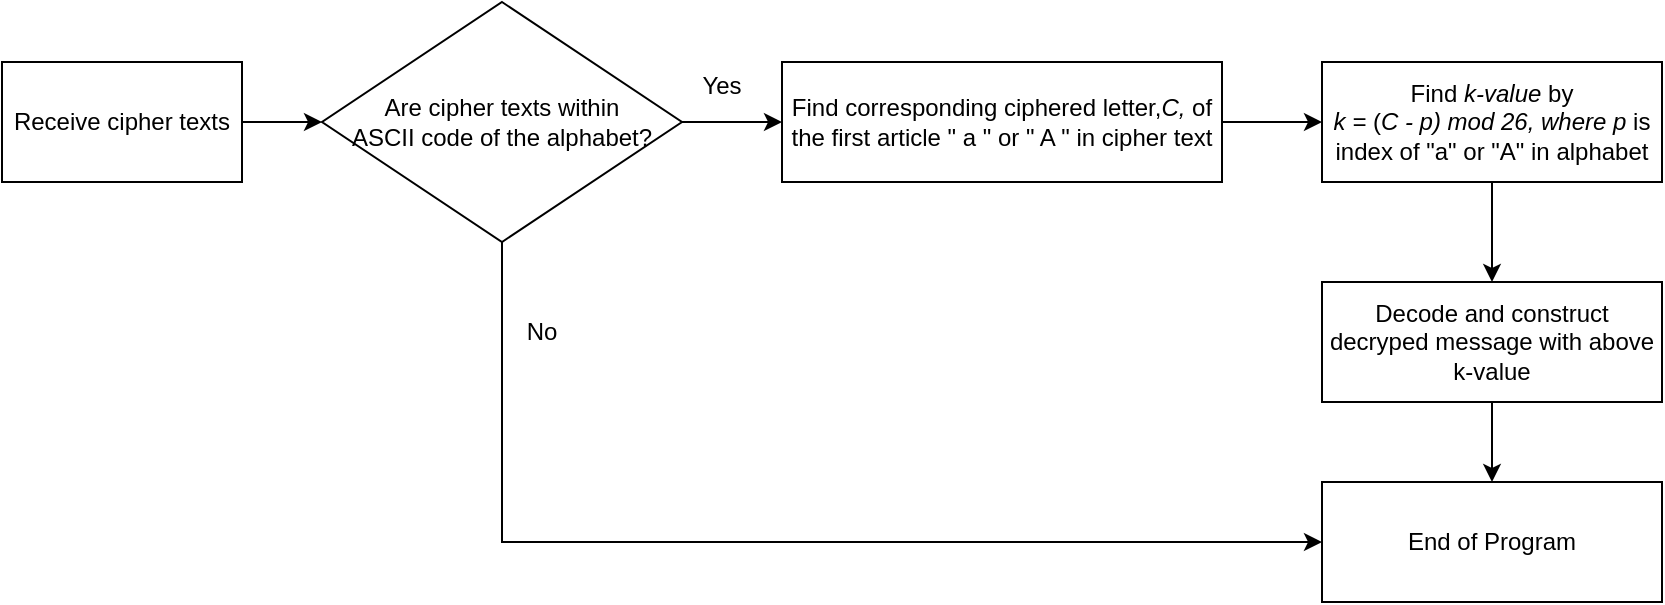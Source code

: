 <mxfile version="22.0.8" type="github">
  <diagram name="第 1 页" id="bhwV63MEfIiIhs41juwV">
    <mxGraphModel dx="1320" dy="716" grid="1" gridSize="10" guides="1" tooltips="1" connect="1" arrows="1" fold="1" page="1" pageScale="1" pageWidth="827" pageHeight="1169" math="0" shadow="0">
      <root>
        <mxCell id="0" />
        <mxCell id="1" parent="0" />
        <mxCell id="ZTp84Jv6KxPLYjLbSIG_-4" value="" style="edgeStyle=orthogonalEdgeStyle;rounded=0;orthogonalLoop=1;jettySize=auto;html=1;" edge="1" parent="1" source="ZTp84Jv6KxPLYjLbSIG_-1" target="ZTp84Jv6KxPLYjLbSIG_-3">
          <mxGeometry relative="1" as="geometry" />
        </mxCell>
        <mxCell id="ZTp84Jv6KxPLYjLbSIG_-1" value="Find corresponding&amp;nbsp;ciphered letter,&lt;i&gt;C,&amp;nbsp;&lt;/i&gt;of the first article &quot; a &quot; or &quot; A &quot; in cipher text" style="rounded=0;whiteSpace=wrap;html=1;" vertex="1" parent="1">
          <mxGeometry x="430" y="180" width="220" height="60" as="geometry" />
        </mxCell>
        <mxCell id="ZTp84Jv6KxPLYjLbSIG_-12" value="" style="edgeStyle=orthogonalEdgeStyle;rounded=0;orthogonalLoop=1;jettySize=auto;html=1;" edge="1" parent="1" source="ZTp84Jv6KxPLYjLbSIG_-3" target="ZTp84Jv6KxPLYjLbSIG_-11">
          <mxGeometry relative="1" as="geometry" />
        </mxCell>
        <mxCell id="ZTp84Jv6KxPLYjLbSIG_-3" value="Find &lt;i&gt;k-value&amp;nbsp;&lt;/i&gt;by &lt;br&gt;&lt;i&gt;k =&amp;nbsp;&lt;/i&gt;(&lt;i style=&quot;border-color: var(--border-color);&quot;&gt;C - p) mod 26, where p &lt;/i&gt;&lt;span style=&quot;border-color: var(--border-color);&quot;&gt;is index of &quot;a&quot; or &quot;A&quot; in&amp;nbsp;&lt;/span&gt;alphabet" style="rounded=0;whiteSpace=wrap;html=1;" vertex="1" parent="1">
          <mxGeometry x="700" y="180" width="170" height="60" as="geometry" />
        </mxCell>
        <mxCell id="ZTp84Jv6KxPLYjLbSIG_-7" value="" style="edgeStyle=orthogonalEdgeStyle;rounded=0;orthogonalLoop=1;jettySize=auto;html=1;" edge="1" parent="1" source="ZTp84Jv6KxPLYjLbSIG_-6">
          <mxGeometry relative="1" as="geometry">
            <mxPoint x="200" y="210" as="targetPoint" />
          </mxGeometry>
        </mxCell>
        <mxCell id="ZTp84Jv6KxPLYjLbSIG_-6" value="Receive cipher texts" style="rounded=0;whiteSpace=wrap;html=1;" vertex="1" parent="1">
          <mxGeometry x="40" y="180" width="120" height="60" as="geometry" />
        </mxCell>
        <mxCell id="ZTp84Jv6KxPLYjLbSIG_-9" value="" style="edgeStyle=orthogonalEdgeStyle;rounded=0;orthogonalLoop=1;jettySize=auto;html=1;" edge="1" parent="1" source="ZTp84Jv6KxPLYjLbSIG_-8" target="ZTp84Jv6KxPLYjLbSIG_-1">
          <mxGeometry relative="1" as="geometry" />
        </mxCell>
        <mxCell id="ZTp84Jv6KxPLYjLbSIG_-16" style="edgeStyle=orthogonalEdgeStyle;rounded=0;orthogonalLoop=1;jettySize=auto;html=1;entryX=0;entryY=0.5;entryDx=0;entryDy=0;" edge="1" parent="1" source="ZTp84Jv6KxPLYjLbSIG_-8" target="ZTp84Jv6KxPLYjLbSIG_-14">
          <mxGeometry relative="1" as="geometry">
            <Array as="points">
              <mxPoint x="290" y="420" />
            </Array>
          </mxGeometry>
        </mxCell>
        <mxCell id="ZTp84Jv6KxPLYjLbSIG_-8" value="Are cipher texts within &lt;br&gt;ASCII code of the alphabet?" style="rhombus;whiteSpace=wrap;html=1;" vertex="1" parent="1">
          <mxGeometry x="200" y="150" width="180" height="120" as="geometry" />
        </mxCell>
        <mxCell id="ZTp84Jv6KxPLYjLbSIG_-10" value="Yes" style="rounded=0;whiteSpace=wrap;html=1;opacity=0;" vertex="1" parent="1">
          <mxGeometry x="340" y="162" width="120" height="60" as="geometry" />
        </mxCell>
        <mxCell id="ZTp84Jv6KxPLYjLbSIG_-15" value="" style="edgeStyle=orthogonalEdgeStyle;rounded=0;orthogonalLoop=1;jettySize=auto;html=1;" edge="1" parent="1" source="ZTp84Jv6KxPLYjLbSIG_-11" target="ZTp84Jv6KxPLYjLbSIG_-14">
          <mxGeometry relative="1" as="geometry" />
        </mxCell>
        <mxCell id="ZTp84Jv6KxPLYjLbSIG_-11" value="Decode and construct decryped message with above k-value" style="rounded=0;whiteSpace=wrap;html=1;" vertex="1" parent="1">
          <mxGeometry x="700" y="290" width="170" height="60" as="geometry" />
        </mxCell>
        <mxCell id="ZTp84Jv6KxPLYjLbSIG_-14" value="End of Program" style="rounded=0;whiteSpace=wrap;html=1;" vertex="1" parent="1">
          <mxGeometry x="700" y="390" width="170" height="60" as="geometry" />
        </mxCell>
        <mxCell id="ZTp84Jv6KxPLYjLbSIG_-17" value="No" style="rounded=0;whiteSpace=wrap;html=1;opacity=0;" vertex="1" parent="1">
          <mxGeometry x="250" y="280" width="120" height="70" as="geometry" />
        </mxCell>
      </root>
    </mxGraphModel>
  </diagram>
</mxfile>
